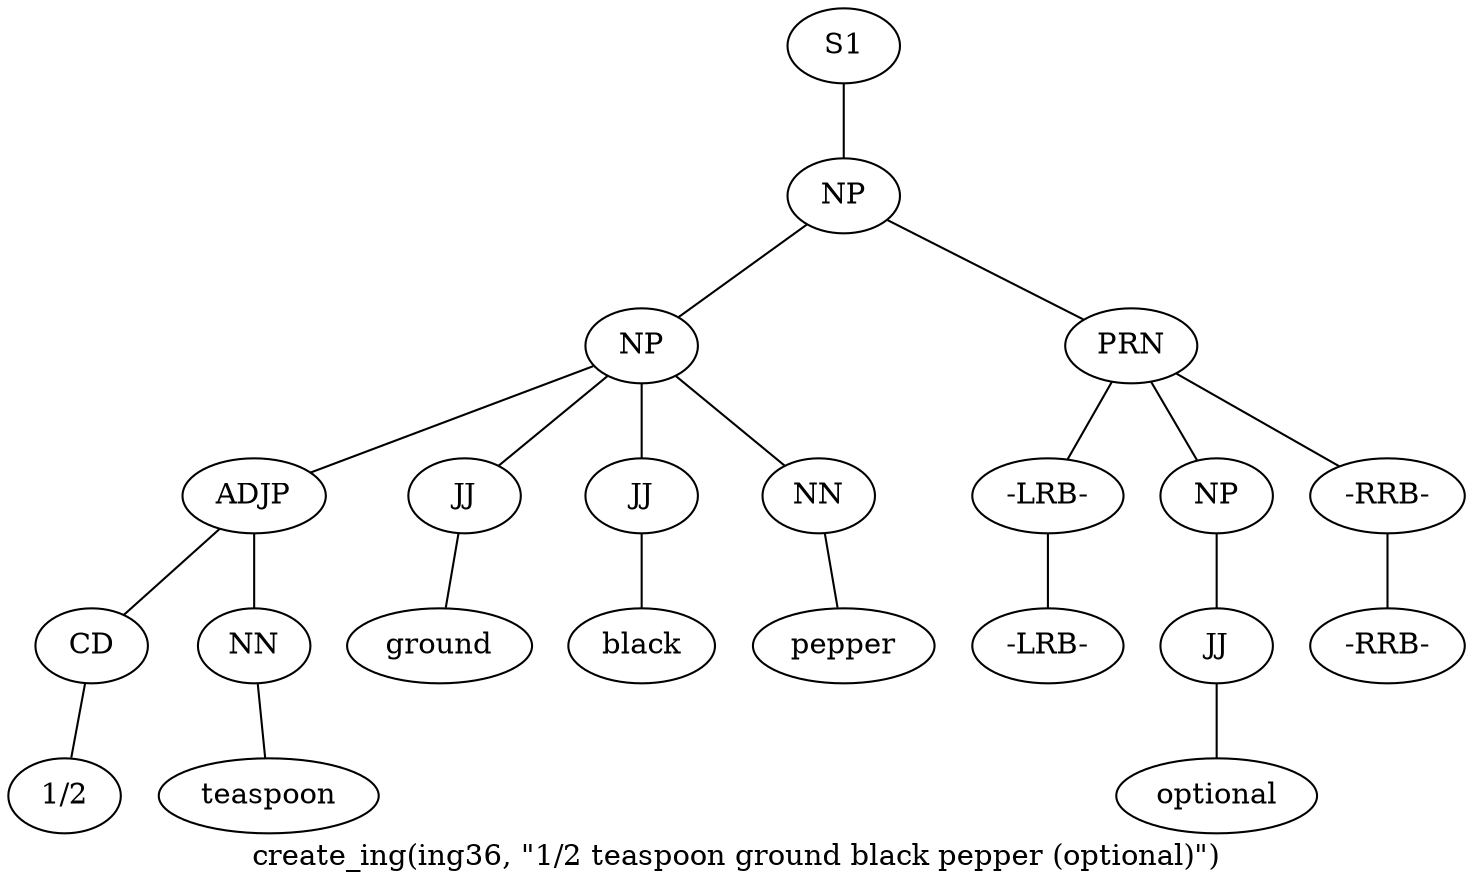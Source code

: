 graph SyntaxGraph {
	label = "create_ing(ing36, \"1/2 teaspoon ground black pepper (optional)\")";
	Node0 [label="S1"];
	Node1 [label="NP"];
	Node2 [label="NP"];
	Node3 [label="ADJP"];
	Node4 [label="CD"];
	Node5 [label="1/2"];
	Node6 [label="NN"];
	Node7 [label="teaspoon"];
	Node8 [label="JJ"];
	Node9 [label="ground"];
	Node10 [label="JJ"];
	Node11 [label="black"];
	Node12 [label="NN"];
	Node13 [label="pepper"];
	Node14 [label="PRN"];
	Node15 [label="-LRB-"];
	Node16 [label="-LRB-"];
	Node17 [label="NP"];
	Node18 [label="JJ"];
	Node19 [label="optional"];
	Node20 [label="-RRB-"];
	Node21 [label="-RRB-"];

	Node0 -- Node1;
	Node1 -- Node2;
	Node1 -- Node14;
	Node2 -- Node3;
	Node2 -- Node8;
	Node2 -- Node10;
	Node2 -- Node12;
	Node3 -- Node4;
	Node3 -- Node6;
	Node4 -- Node5;
	Node6 -- Node7;
	Node8 -- Node9;
	Node10 -- Node11;
	Node12 -- Node13;
	Node14 -- Node15;
	Node14 -- Node17;
	Node14 -- Node20;
	Node15 -- Node16;
	Node17 -- Node18;
	Node18 -- Node19;
	Node20 -- Node21;
}